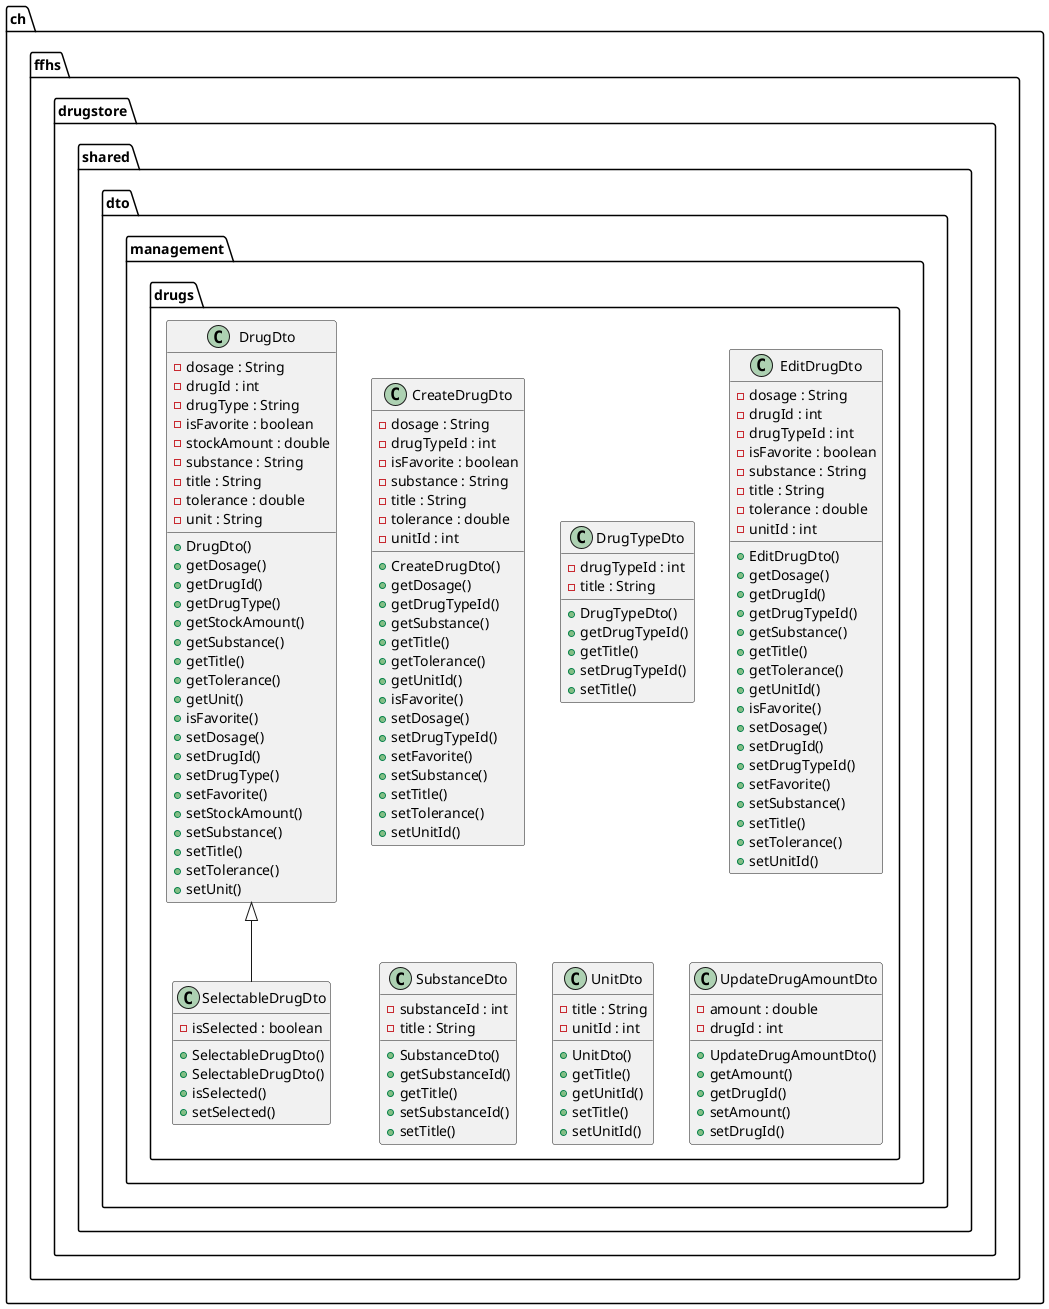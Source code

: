 @startuml

  namespace ch.ffhs.drugstore {
    namespace shared.dto.management.drugs {
      class ch.ffhs.drugstore.shared.dto.management.drugs.CreateDrugDto {
          - dosage : String
          - drugTypeId : int
          - isFavorite : boolean
          - substance : String
          - title : String
          - tolerance : double
          - unitId : int
          + CreateDrugDto()
          + getDosage()
          + getDrugTypeId()
          + getSubstance()
          + getTitle()
          + getTolerance()
          + getUnitId()
          + isFavorite()
          + setDosage()
          + setDrugTypeId()
          + setFavorite()
          + setSubstance()
          + setTitle()
          + setTolerance()
          + setUnitId()
      }
    }
  }
  

  namespace ch.ffhs.drugstore {
    namespace shared.dto.management.drugs {
      class ch.ffhs.drugstore.shared.dto.management.drugs.DrugDto {
          - dosage : String
          - drugId : int
          - drugType : String
          - isFavorite : boolean
          - stockAmount : double
          - substance : String
          - title : String
          - tolerance : double
          - unit : String
          + DrugDto()
          + getDosage()
          + getDrugId()
          + getDrugType()
          + getStockAmount()
          + getSubstance()
          + getTitle()
          + getTolerance()
          + getUnit()
          + isFavorite()
          + setDosage()
          + setDrugId()
          + setDrugType()
          + setFavorite()
          + setStockAmount()
          + setSubstance()
          + setTitle()
          + setTolerance()
          + setUnit()
      }
    }
  }
  

  namespace ch.ffhs.drugstore {
    namespace shared.dto.management.drugs {
      class ch.ffhs.drugstore.shared.dto.management.drugs.DrugTypeDto {
          - drugTypeId : int
          - title : String
          + DrugTypeDto()
          + getDrugTypeId()
          + getTitle()
          + setDrugTypeId()
          + setTitle()
      }
    }
  }
  

  namespace ch.ffhs.drugstore {
    namespace shared.dto.management.drugs {
      class ch.ffhs.drugstore.shared.dto.management.drugs.EditDrugDto {
          - dosage : String
          - drugId : int
          - drugTypeId : int
          - isFavorite : boolean
          - substance : String
          - title : String
          - tolerance : double
          - unitId : int
          + EditDrugDto()
          + getDosage()
          + getDrugId()
          + getDrugTypeId()
          + getSubstance()
          + getTitle()
          + getTolerance()
          + getUnitId()
          + isFavorite()
          + setDosage()
          + setDrugId()
          + setDrugTypeId()
          + setFavorite()
          + setSubstance()
          + setTitle()
          + setTolerance()
          + setUnitId()
      }
    }
  }
  

  namespace ch.ffhs.drugstore {
    namespace shared.dto.management.drugs {
      class ch.ffhs.drugstore.shared.dto.management.drugs.SelectableDrugDto {
          - isSelected : boolean
          + SelectableDrugDto()
          + SelectableDrugDto()
          + isSelected()
          + setSelected()
      }
    }
  }
  

  namespace ch.ffhs.drugstore {
    namespace shared.dto.management.drugs {
      class ch.ffhs.drugstore.shared.dto.management.drugs.SubstanceDto {
          - substanceId : int
          - title : String
          + SubstanceDto()
          + getSubstanceId()
          + getTitle()
          + setSubstanceId()
          + setTitle()
      }
    }
  }
  

  namespace ch.ffhs.drugstore {
    namespace shared.dto.management.drugs {
      class ch.ffhs.drugstore.shared.dto.management.drugs.UnitDto {
          - title : String
          - unitId : int
          + UnitDto()
          + getTitle()
          + getUnitId()
          + setTitle()
          + setUnitId()
      }
    }
  }
  

  namespace ch.ffhs.drugstore {
    namespace shared.dto.management.drugs {
      class ch.ffhs.drugstore.shared.dto.management.drugs.UpdateDrugAmountDto {
          - amount : double
          - drugId : int
          + UpdateDrugAmountDto()
          + getAmount()
          + getDrugId()
          + setAmount()
          + setDrugId()
      }
    }
  }
  

  ch.ffhs.drugstore.shared.dto.management.drugs.SelectableDrugDto -up-|> ch.ffhs.drugstore.shared.dto.management.drugs.DrugDto


@enduml
